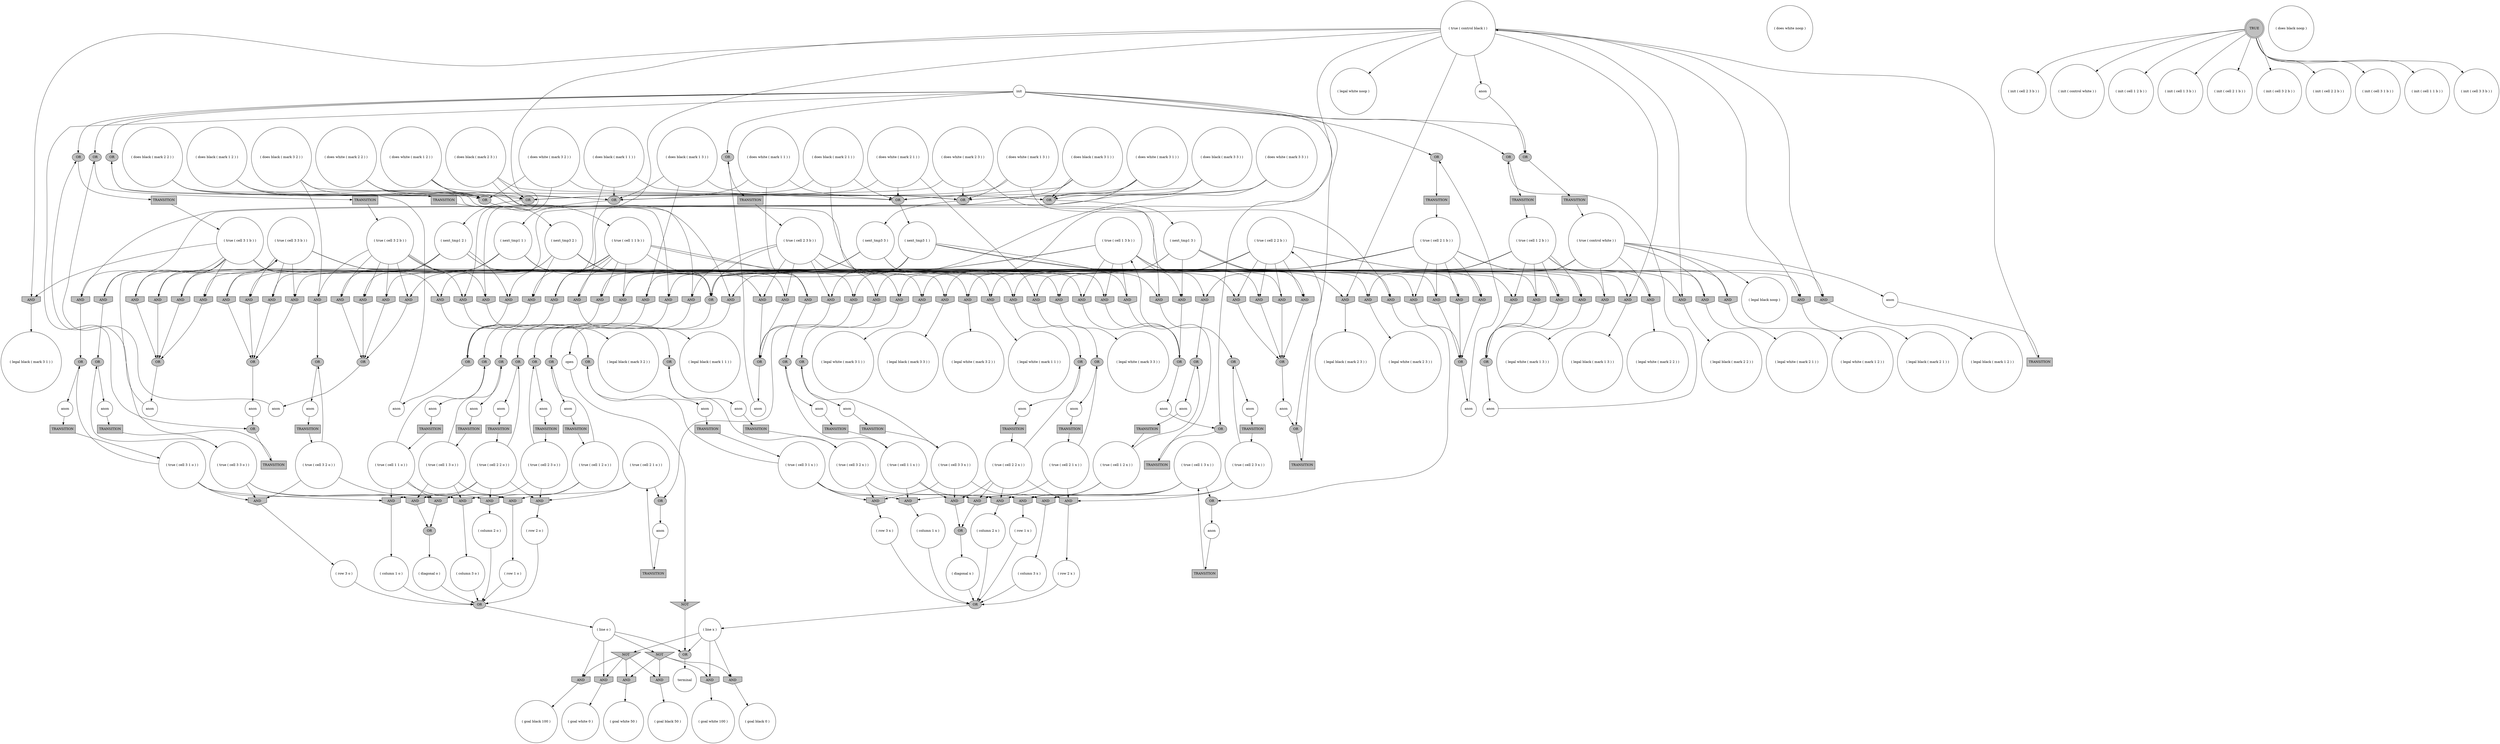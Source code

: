 digraph propNet
{
	"@13e7a3e7"[shape=circle, style= filled, fillcolor=white, label="( true ( cell 2 1 o ) )"]; "@13e7a3e7"->"@7a59abaf"; "@13e7a3e7"->"@3ea64b7d"; "@13e7a3e7"->"@15bea4b1"; 
	"@12b456b6"[shape=circle, style= filled, fillcolor=white, label="( does white noop )"]; 
	"@69c1b9c2"[shape=circle, style= filled, fillcolor=white, label="( line o )"]; "@69c1b9c2"->"@7b54b50"; "@69c1b9c2"->"@6822e6d4"; "@69c1b9c2"->"@1e45288c"; "@69c1b9c2"->"@5438bd97"; 
	"@3d958596"[shape=box, style= filled, fillcolor=grey, label="TRANSITION"]; "@3d958596"->"@2265d8a9"; 
	"@495d7f58"[shape=circle, style= filled, fillcolor=white, label="anon"]; "@495d7f58"->"@370523af"; 
	"@2f952d93"[shape=circle, style= filled, fillcolor=white, label="( column 2 o )"]; "@2f952d93"->"@2a0d3ffa"; 
	"@16f2d2f5"[shape=box, style= filled, fillcolor=grey, label="TRANSITION"]; "@16f2d2f5"->"@3533b616"; 
	"@5b9ced96"[shape=invhouse, style= filled, fillcolor=grey, label="AND"]; "@5b9ced96"->"@2275b2ec"; 
	"@3ea49ca8"[shape=circle, style= filled, fillcolor=white, label="( legal black ( mark 2 3 ) )"]; 
	"@54db52d7"[shape=invhouse, style= filled, fillcolor=grey, label="AND"]; "@54db52d7"->"@21aba202"; 
	"@6b9b4597"[shape=ellipse, style= filled, fillcolor=grey, label="OR"]; "@6b9b4597"->"@1f61f9f7"; 
	"@63a6e3ab"[shape=ellipse, style= filled, fillcolor=grey, label="OR"]; "@63a6e3ab"->"@155b5aed"; 
	"@19255d34"[shape=ellipse, style= filled, fillcolor=grey, label="OR"]; "@19255d34"->"@6a770ba3"; 
	"@35961d85"[shape=circle, style= filled, fillcolor=white, label="( does black ( mark 1 2 ) )"]; "@35961d85"->"@406dbcc9"; "@35961d85"->"@4b7c9298"; "@35961d85"->"@7a4ce0f0"; 
	"@6d72e966"[shape=invhouse, style= filled, fillcolor=grey, label="AND"]; "@6d72e966"->"@59d9d2a3"; 
	"@d72c964"[shape=circle, style= filled, fillcolor=white, label="( legal white ( mark 3 1 ) )"]; 
	"@1ab24eab"[shape=invhouse, style= filled, fillcolor=grey, label="AND"]; "@1ab24eab"->"@2fb0b8d3"; 
	"@46dae0c6"[shape=circle, style= filled, fillcolor=white, label="( diagonal x )"]; "@46dae0c6"->"@11409f14"; 
	"@2f4f4d53"[shape=circle, style= filled, fillcolor=white, label="anon"]; "@2f4f4d53"->"@7a907983"; 
	"@6aa394bf"[shape=box, style= filled, fillcolor=grey, label="TRANSITION"]; "@6aa394bf"->"@28fbaac2"; 
	"@41088715"[shape=circle, style= filled, fillcolor=white, label="( diagonal o )"]; "@41088715"->"@2a0d3ffa"; 
	"@1fd28bcc"[shape=ellipse, style= filled, fillcolor=grey, label="OR"]; "@1fd28bcc"->"@7aa6ed1a"; 
	"@770d5f12"[shape=ellipse, style= filled, fillcolor=grey, label="OR"]; "@770d5f12"->"@3b150607"; 
	"@dc4abe4"[shape=invhouse, style= filled, fillcolor=grey, label="AND"]; "@dc4abe4"->"@4bba92c9"; 
	"@48cfb0ed"[shape=circle, style= filled, fillcolor=white, label="anon"]; "@48cfb0ed"->"@600f8926"; 
	"@3134c917"[shape=circle, style= filled, fillcolor=white, label="( does white ( mark 2 2 ) )"]; "@3134c917"->"@71c23576"; "@3134c917"->"@7a4ce0f0"; "@3134c917"->"@6770c9de"; 
	"@70cb62ef"[shape=circle, style= filled, fillcolor=white, label="( true ( cell 2 1 x ) )"]; "@70cb62ef"->"@dc8103a"; "@70cb62ef"->"@6b3a5153"; "@70cb62ef"->"@6406d689"; 
	"@130d6529"[shape=circle, style= filled, fillcolor=white, label="( does white ( mark 2 3 ) )"]; "@130d6529"->"@71c23576"; "@130d6529"->"@5870a585"; "@130d6529"->"@676706fb"; 
	"@da5c581"[shape=box, style= filled, fillcolor=grey, label="TRANSITION"]; "@da5c581"->"@1487d6da"; 
	"@6033d41b"[shape=circle, style= filled, fillcolor=white, label="( goal black 100 )"]; 
	"@32b9fe93"[shape=invhouse, style= filled, fillcolor=grey, label="AND"]; "@32b9fe93"->"@7a0fe28c"; 
	"@e958cbe"[shape=invhouse, style= filled, fillcolor=grey, label="AND"]; "@e958cbe"->"@41b4d8b"; 
	"@45d78ff9"[shape=invhouse, style= filled, fillcolor=grey, label="AND"]; "@45d78ff9"->"@245d122c"; 
	"@586d2c42"[shape=circle, style= filled, fillcolor=white, label="( legal black noop )"]; 
	"@52aff299"[shape=circle, style= filled, fillcolor=white, label="( does black ( mark 2 3 ) )"]; "@52aff299"->"@71c23576"; "@52aff299"->"@503baf30"; "@52aff299"->"@676706fb"; 
	"@84c0874"[shape=circle, style= filled, fillcolor=white, label="( row 3 x )"]; "@84c0874"->"@11409f14"; 
	"@5506cd3f"[shape=circle, style= filled, fillcolor=white, label="( does black ( mark 1 1 ) )"]; "@5506cd3f"->"@406dbcc9"; "@5506cd3f"->"@1fd28bcc"; "@5506cd3f"->"@45d78ff9"; 
	"@28fbaac2"[shape=circle, style= filled, fillcolor=white, label="( true ( cell 1 2 o ) )"]; "@28fbaac2"->"@24d79e61"; "@28fbaac2"->"@4f384efe"; "@28fbaac2"->"@1ab24eab"; 
	"@7903573a"[shape=box, style= filled, fillcolor=grey, label="TRANSITION"]; "@7903573a"->"@13e7a3e7"; 
	"@50ed52d6"[shape=box, style= filled, fillcolor=grey, label="TRANSITION"]; "@50ed52d6"->"@551e2eee"; 
	"@7a7b9847"[shape=circle, style= filled, fillcolor=white, label="( legal white ( mark 3 2 ) )"]; 
	"@1c8d5ab3"[shape=box, style= filled, fillcolor=grey, label="TRANSITION"]; "@1c8d5ab3"->"@29053633"; 
	"@156a6555"[shape=circle, style= filled, fillcolor=white, label="anon"]; "@156a6555"->"@14f56f87"; 
	"@6e727e30"[shape=invhouse, style= filled, fillcolor=grey, label="AND"]; "@6e727e30"->"@68bf092e"; 
	"@564c4a0b"[shape=invhouse, style= filled, fillcolor=grey, label="AND"]; "@564c4a0b"->"@672988f5"; 
	"@1d6bb9d"[shape=invhouse, style= filled, fillcolor=grey, label="AND"]; "@1d6bb9d"->"@3e137d3e"; 
	"@170d6946"[shape=ellipse, style= filled, fillcolor=grey, label="OR"]; "@170d6946"->"@3eb70adb"; 
	"@3ed6449a"[shape=circle, style= filled, fillcolor=white, label="anon"]; "@3ed6449a"->"@1c8d5ab3"; 
	"@1250f41c"[shape=box, style= filled, fillcolor=grey, label="TRANSITION"]; "@1250f41c"->"@70cb62ef"; 
	"@bf4c1ba"[shape=circle, style= filled, fillcolor=white, label="anon"]; "@bf4c1ba"->"@a8c3917"; 
	"@2ac73889"[shape=invhouse, style= filled, fillcolor=grey, label="AND"]; "@2ac73889"->"@17bb322a"; 
	"@96eff3f"[shape=invhouse, style= filled, fillcolor=grey, label="AND"]; "@96eff3f"->"@6b3a5153"; 
	"@11f945ab"[shape=circle, style= filled, fillcolor=white, label="( true ( control black ) )"]; "@11f945ab"->"@336187c0"; "@11f945ab"->"@3647ab25"; "@11f945ab"->"@2a740827"; "@11f945ab"->"@40f25661"; "@11f945ab"->"@203ecb56"; "@11f945ab"->"@5b9ced96"; "@11f945ab"->"@56b15f3d"; "@11f945ab"->"@77ce2642"; "@11f945ab"->"@4bb3ae0e"; "@11f945ab"->"@156a6555"; "@11f945ab"->"@5a7d9d62"; 
	"@2a740827"[shape=circle, style= filled, fillcolor=white, label="( legal white noop )"]; 
	"@22ceee9d"[shape=invhouse, style= filled, fillcolor=grey, label="AND"]; "@22ceee9d"->"@3e137d3e"; 
	"@11409f14"[shape=ellipse, style= filled, fillcolor=grey, label="OR"]; "@11409f14"->"@3a9470b"; 
	"@1487d6da"[shape=circle, style= filled, fillcolor=white, label="( true ( cell 1 3 o ) )"]; "@1487d6da"->"@1ab24eab"; "@1487d6da"->"@273f52d5"; "@1487d6da"->"@460df740"; "@1487d6da"->"@5e07efc9"; 
	"@4b549509"[shape=circle, style= filled, fillcolor=white, label="( legal white ( mark 1 1 ) )"]; 
	"@1bbad3e4"[shape=invhouse, style= filled, fillcolor=grey, label="AND"]; "@1bbad3e4"->"@68e35fec"; 
	"@4b36a554"[shape=invhouse, style= filled, fillcolor=grey, label="AND"]; "@4b36a554"->"@573c7019"; 
	"@cb204d4"[shape=ellipse, style= filled, fillcolor=grey, label="OR"]; "@cb204d4"->"@f7322c9"; 
	"@a15ec7"[shape=invhouse, style= filled, fillcolor=grey, label="AND"]; "@a15ec7"->"@15bea4b1"; 
	"@4ae09888"[shape=box, style= filled, fillcolor=grey, label="TRANSITION"]; "@4ae09888"->"@282904c"; 
	"@6b3a5153"[shape=ellipse, style= filled, fillcolor=grey, label="OR"]; "@6b3a5153"->"@493f54d3"; 
	"@3eb70adb"[shape=circle, style= filled, fillcolor=white, label="anon"]; "@3eb70adb"->"@2f94b96b"; 
	"@44c42aab"[shape=circle, style= filled, fillcolor=white, label="( does black ( mark 2 2 ) )"]; "@44c42aab"->"@71c23576"; "@44c42aab"->"@751a5a3d"; "@44c42aab"->"@7a4ce0f0"; 
	"@73a4f9cb"[shape=invhouse, style= filled, fillcolor=grey, label="AND"]; "@73a4f9cb"->"@41b4d8b"; 
	"@7f6e971e"[shape=circle, style= filled, fillcolor=white, label="anon"]; "@7f6e971e"->"@41e77a95"; 
	"@245d122c"[shape=ellipse, style= filled, fillcolor=grey, label="OR"]; "@245d122c"->"@3463e911"; 
	"@5caae0d9"[shape=ellipse, style= filled, fillcolor=grey, label="OR"]; "@5caae0d9"->"@7bf8b893"; 
	"@47c4fdb0"[shape=circle, style= filled, fillcolor=white, label="anon"]; "@47c4fdb0"->"@cb204d4"; 
	"@762a845e"[shape=invhouse, style= filled, fillcolor=grey, label="AND"]; "@762a845e"->"@34cffb93"; 
	"@571d716b"[shape=invhouse, style= filled, fillcolor=grey, label="AND"]; "@571d716b"->"@63a6e3ab"; 
	"@75ea7393"[shape=box, style= filled, fillcolor=grey, label="TRANSITION"]; "@75ea7393"->"@ddbbcd9"; 
	"@be2ec7"[shape=invhouse, style= filled, fillcolor=grey, label="AND"]; "@be2ec7"->"@27d30531"; 
	"@5bb4b5ce"[shape=circle, style= filled, fillcolor=white, label="( does black ( mark 3 3 ) )"]; "@5bb4b5ce"->"@3cd7e5d7"; "@5bb4b5ce"->"@676706fb"; "@5bb4b5ce"->"@770d5f12"; 
	"@1dc447bf"[shape=ellipse, style= filled, fillcolor=grey, label="OR"]; "@1dc447bf"->"@3ed6449a"; 
	"@3513256f"[shape=circle, style= filled, fillcolor=white, label="anon"]; "@3513256f"->"@7bac6e7b"; 
	"@2cf96e84"[shape=circle, style= filled, fillcolor=white, label="( legal white ( mark 3 3 ) )"]; 
	"@54487837"[shape=circle, style= filled, fillcolor=white, label="( does black ( mark 1 3 ) )"]; "@54487837"->"@406dbcc9"; "@54487837"->"@6742a788"; "@54487837"->"@676706fb"; 
	"@58b7a4c8"[shape=circle, style= filled, fillcolor=white, label="( next_tmp3 3 )"]; "@58b7a4c8"->"@22ceee9d"; "@58b7a4c8"->"@58705288"; "@58b7a4c8"->"@67de52c4"; "@58b7a4c8"->"@7d50e01b"; "@58b7a4c8"->"@2ac73889"; "@58b7a4c8"->"@42e77c09"; 
	"@20e03461"[shape=ellipse, style= filled, fillcolor=grey, label="OR"]; "@20e03461"->"@76757096"; 
	"@7a0fe28c"[shape=circle, style= filled, fillcolor=white, label="( column 3 x )"]; "@7a0fe28c"->"@11409f14"; 
	"@61b8413c"[shape=circle, style= filled, fillcolor=white, label="anon"]; "@61b8413c"->"@5caae0d9"; 
	"@5d3551b3"[shape=circle, style= filled, fillcolor=white, label="( true ( cell 1 3 b ) )"]; "@5d3551b3"->"@77cf407f"; "@5d3551b3"->"@625284e0"; "@5d3551b3"->"@40f25661"; "@5d3551b3"->"@27ef6a3b"; "@5d3551b3"->"@6742a788"; "@5d3551b3"->"@e958cbe"; "@5d3551b3"->"@54db52d7"; "@5d3551b3"->"@17044c09"; "@5d3551b3"->"@73a4f9cb"; 
	"@5323c1a5"[shape=invhouse, style= filled, fillcolor=grey, label="AND"]; "@5323c1a5"->"@59d9d2a3"; 
	"@524374c5"[shape=invhouse, style= filled, fillcolor=grey, label="AND"]; "@524374c5"->"@34cffb93"; 
	"@174a13c2"[shape=invhouse, style= filled, fillcolor=grey, label="AND"]; "@174a13c2"->"@19255d34"; 
	"@7109c780"[shape=box, style= filled, fillcolor=grey, label="TRANSITION"]; "@7109c780"->"@26590105"; 
	"@2f8f7905"[shape=invtriangle, style= filled, fillcolor=grey, label="NOT"]; "@2f8f7905"->"@1e45288c"; 
	"@1336e1bd"[shape=box, style= filled, fillcolor=grey, label="TRANSITION"]; "@1336e1bd"->"@7b5531ba"; 
	"@177923f5"[shape=invhouse, style= filled, fillcolor=grey, label="AND"]; "@177923f5"->"@600cef8d"; 
	"@2a3072bd"[shape=ellipse, style= filled, fillcolor=grey, label="OR"]; "@2a3072bd"->"@4af92336"; 
	"@6406d689"[shape=invhouse, style= filled, fillcolor=grey, label="AND"]; "@6406d689"->"@7acfcb37"; 
	"@40f25661"[shape=invhouse, style= filled, fillcolor=grey, label="AND"]; "@40f25661"->"@59e62e86"; 
	"@1f61f9f7"[shape=circle, style= filled, fillcolor=white, label="anon"]; "@1f61f9f7"->"@50ed52d6"; 
	"@9c5a952"[shape=circle, style= filled, fillcolor=white, label="( column 1 x )"]; "@9c5a952"->"@11409f14"; 
	"@2275b2ec"[shape=circle, style= filled, fillcolor=white, label="( legal black ( mark 2 2 ) )"]; 
	"@f183d81"[shape=box, style= filled, fillcolor=grey, label="TRANSITION"]; "@f183d81"->"@1fd81905"; 
	"@157b07e1"[shape=invhouse, style= filled, fillcolor=grey, label="AND"]; "@157b07e1"->"@6fd068c5"; 
	"@f1f0382"[shape=invhouse, style= filled, fillcolor=grey, label="AND"]; "@f1f0382"->"@63cff6e4"; 
	"@435d0fc2"[shape=circle, style= filled, fillcolor=white, label="( legal black ( mark 3 1 ) )"]; 
	"@589d0a3d"[shape=circle, style= filled, fillcolor=white, label="( init ( cell 2 3 b ) )"]; 
	"@336187c0"[shape=invhouse, style= filled, fillcolor=grey, label="AND"]; "@336187c0"->"@5bea96cf"; 
	"@6d5399f2"[shape=invhouse, style= filled, fillcolor=grey, label="AND"]; "@6d5399f2"->"@cb6c85c"; 
	"@3a9470b"[shape=circle, style= filled, fillcolor=white, label="( line x )"]; "@3a9470b"->"@4b36a554"; "@3a9470b"->"@ce269f4"; "@3a9470b"->"@1e45288c"; "@3a9470b"->"@4091a57b"; 
	"@406dbcc9"[shape=ellipse, style= filled, fillcolor=grey, label="OR"]; "@406dbcc9"->"@318fab67"; 
	"@74fcca56"[shape=circle, style= filled, fillcolor=white, label="anon"]; "@74fcca56"->"@7903573a"; 
	"@370523af"[shape=ellipse, style= filled, fillcolor=grey, label="OR"]; "@370523af"->"@24ad4415"; 
	"@31d02b7b"[shape=circle, style= filled, fillcolor=white, label="( true ( cell 3 1 o ) )"]; "@31d02b7b"->"@7a59abaf"; "@31d02b7b"->"@157b07e1"; "@31d02b7b"->"@63cff6e4"; "@31d02b7b"->"@5e07efc9"; 
	"@3ea5460e"[shape=ellipse, style= filled, fillcolor=grey, label="OR"]; "@3ea5460e"->"@46dae0c6"; 
	"@6770c9de"[shape=invhouse, style= filled, fillcolor=grey, label="AND"]; "@6770c9de"->"@2a3072bd"; 
	"@35124bbc"[shape=box, style= filled, fillcolor=grey, label="TRANSITION"]; "@35124bbc"->"@1b9cfcba"; 
	"@2b0c65a2"[shape=invhouse, style= filled, fillcolor=grey, label="AND"]; "@2b0c65a2"->"@170d6946"; 
	"@625284e0"[shape=ellipse, style= filled, fillcolor=grey, label="OR"]; "@625284e0"->"@323fc107"; 
	"@71c23576"[shape=ellipse, style= filled, fillcolor=grey, label="OR"]; "@71c23576"->"@5aab3b7a"; 
	"@24d79e61"[shape=invhouse, style= filled, fillcolor=grey, label="AND"]; "@24d79e61"->"@2f952d93"; 
	"@24ad4415"[shape=box, style= filled, fillcolor=grey, label="TRANSITION"]; "@24ad4415"->"@5d3551b3"; 
	"@7a4ce0f0"[shape=ellipse, style= filled, fillcolor=grey, label="OR"]; "@7a4ce0f0"->"@40dd1df2"; 
	"@686346de"[shape=circle, style= filled, fillcolor=white, label="( row 1 x )"]; "@686346de"->"@11409f14"; 
	"@4560ada5"[shape=circle, style= filled, fillcolor=white, label="( does white ( mark 3 3 ) )"]; "@4560ada5"->"@174a13c2"; "@4560ada5"->"@676706fb"; "@4560ada5"->"@770d5f12"; 
	"@477f45b8"[shape=invhouse, style= filled, fillcolor=grey, label="AND"]; "@477f45b8"->"@17bb322a"; 
	"@3d708db7"[shape=box, style= filled, fillcolor=grey, label="TRANSITION"]; "@3d708db7"->"@1ba9b033"; 
	"@17e26d2a"[shape=circle, style= filled, fillcolor=white, label="( init ( control white ) )"]; 
	"@62c1ae4"[shape=ellipse, style= filled, fillcolor=grey, label="OR"]; "@62c1ae4"->"@33519a14"; 
	"@1e45288c"[shape=ellipse, style= filled, fillcolor=grey, label="OR"]; "@1e45288c"->"@4ad63d10"; 
	"@2f8bbb41"[shape=circle, style= filled, fillcolor=white, label="( goal white 0 )"]; 
	"@6742a788"[shape=invhouse, style= filled, fillcolor=grey, label="AND"]; "@6742a788"->"@273f52d5"; 
	"@2265d8a9"[shape=circle, style= filled, fillcolor=white, label="( true ( cell 3 2 x ) )"]; "@2265d8a9"->"@f143842"; "@2265d8a9"->"@be2ec7"; "@2265d8a9"->"@63a6e3ab"; 
	"@6192955e"[shape=invhouse, style= filled, fillcolor=grey, label="AND"]; "@6192955e"->"@68bf092e"; 
	"@282904c"[shape=circle, style= filled, fillcolor=white, label="( true ( cell 1 3 x ) )"]; "@282904c"->"@21aba202"; "@282904c"->"@32b9fe93"; "@282904c"->"@6a66674a"; "@282904c"->"@1b36e2e8"; 
	"@1cefb83d"[shape=circle, style= filled, fillcolor=white, label="( true ( cell 2 3 b ) )"]; "@1cefb83d"->"@625284e0"; "@1cefb83d"->"@3647ab25"; "@1cefb83d"->"@762a845e"; "@1cefb83d"->"@a467b12"; "@1cefb83d"->"@5870a585"; "@1cefb83d"->"@1effef49"; "@1cefb83d"->"@524374c5"; "@1cefb83d"->"@2e08cbfe"; "@1cefb83d"->"@503baf30"; 
	"@4ac2b211"[shape=circle, style= filled, fillcolor=white, label="( legal white ( mark 1 2 ) )"]; 
	"@513813e1"[shape=invhouse, style= filled, fillcolor=grey, label="AND"]; "@513813e1"->"@4bba92c9"; 
	"@1fd81905"[shape=circle, style= filled, fillcolor=white, label="( true ( cell 2 1 b ) )"]; "@1fd81905"->"@46bc325c"; "@1fd81905"->"@96eff3f"; "@1fd81905"->"@625284e0"; "@1fd81905"->"@a15ec7"; "@1fd81905"->"@301a290c"; "@1fd81905"->"@477f45b8"; "@1fd81905"->"@5778aac3"; "@1fd81905"->"@56b15f3d"; "@1fd81905"->"@2ac73889"; 
	"@46bc325c"[shape=invhouse, style= filled, fillcolor=grey, label="AND"]; "@46bc325c"->"@2bd578b1"; 
	"@3a8f149"[shape=invhouse, style= filled, fillcolor=grey, label="AND"]; "@3a8f149"->"@4ac2b211"; 
	"@27d30531"[shape=circle, style= filled, fillcolor=white, label="( column 2 x )"]; "@27d30531"->"@11409f14"; 
	"@c7f4e9c"[shape=circle, style= filled, fillcolor=white, label="anon"]; "@c7f4e9c"->"@4ae09888"; 
	"@76757096"[shape=circle, style= filled, fillcolor=white, label="anon"]; "@76757096"->"@16f2d2f5"; 
	"@7b54b50"[shape=invtriangle, style= filled, fillcolor=grey, label="NOT"]; "@7b54b50"->"@6d5399f2"; "@7b54b50"->"@4b36a554"; "@7b54b50"->"@ce269f4"; "@7b54b50"->"@564c4a0b"; 
	"@318fab67"[shape=circle, style= filled, fillcolor=white, label="( next_tmp1 1 )"]; "@318fab67"->"@15593e39"; "@318fab67"->"@79eb6408"; "@318fab67"->"@762a845e"; "@318fab67"->"@301a290c"; "@318fab67"->"@6192955e"; "@318fab67"->"@2b0c65a2"; 
	"@cb6c85c"[shape=circle, style= filled, fillcolor=white, label="( goal white 50 )"]; 
	"@42e77c09"[shape=invhouse, style= filled, fillcolor=grey, label="AND"]; "@42e77c09"->"@4bba92c9"; 
	"@7b5531ba"[shape=circle, style= filled, fillcolor=white, label="( true ( cell 3 3 x ) )"]; "@7b5531ba"->"@19255d34"; "@7b5531ba"->"@f143842"; "@7b5531ba"->"@3489621"; "@7b5531ba"->"@32b9fe93"; 
	"@6822e6d4"[shape=invhouse, style= filled, fillcolor=grey, label="AND"]; "@6822e6d4"->"@2f8bbb41"; 
	"@58705288"[shape=invhouse, style= filled, fillcolor=grey, label="AND"]; "@58705288"->"@68bf092e"; 
	"@2ad64629"[shape=invhouse, style= filled, fillcolor=grey, label="AND"]; "@2ad64629"->"@3e137d3e"; 
	"@2f94b96b"[shape=ellipse, style= filled, fillcolor=grey, label="OR"]; "@2f94b96b"->"@13c2c066"; 
	"@2cc83cc"[shape=circle, style= filled, fillcolor=white, label="( legal black ( mark 2 1 ) )"]; 
	"@3cd7e5d7"[shape=invhouse, style= filled, fillcolor=grey, label="AND"]; "@3cd7e5d7"->"@20e03461"; 
	"@24b8f7b8"[shape=circle, style= filled, fillcolor=white, label="( init ( cell 1 2 b ) )"]; 
	"@4b854485"[shape=circle, style= filled, fillcolor=white, label="( init ( cell 1 3 b ) )"]; 
	"@ddbbcd9"[shape=circle, style= filled, fillcolor=white, label="( true ( cell 3 3 b ) )"]; "@ddbbcd9"->"@3cd7e5d7"; "@ddbbcd9"->"@625284e0"; "@ddbbcd9"->"@40f24551"; "@ddbbcd9"->"@79eb6408"; "@ddbbcd9"->"@3f57c6e2"; "@ddbbcd9"->"@174a13c2"; "@ddbbcd9"->"@37d28e9e"; "@ddbbcd9"->"@177923f5"; "@ddbbcd9"->"@5a7d9d62"; 
	"@39c3dac4"[shape=circle, style= filled, fillcolor=white, label="( true ( cell 1 2 b ) )"]; "@39c3dac4"->"@3a8f149"; "@39c3dac4"->"@625284e0"; "@39c3dac4"->"@4b7c9298"; "@39c3dac4"->"@6d72e966"; "@39c3dac4"->"@5323c1a5"; "@39c3dac4"->"@7d50e01b"; "@39c3dac4"->"@77ce2642"; "@39c3dac4"->"@1bbad3e4"; "@39c3dac4"->"@2f061439"; 
	"@503baf30"[shape=invhouse, style= filled, fillcolor=grey, label="AND"]; "@503baf30"->"@7a58cd5"; 
	"@17044c09"[shape=invhouse, style= filled, fillcolor=grey, label="AND"]; "@17044c09"->"@6bfce019"; 
	"@15bea4b1"[shape=ellipse, style= filled, fillcolor=grey, label="OR"]; "@15bea4b1"->"@74fcca56"; 
	"@68e35fec"[shape=ellipse, style= filled, fillcolor=grey, label="OR"]; "@68e35fec"->"@6e8461f9"; 
	"@3b150607"[shape=circle, style= filled, fillcolor=white, label="( next_tmp1 3 )"]; "@3b150607"->"@77cf407f"; "@3b150607"->"@57fe78cd"; "@3b150607"->"@a467b12"; "@3b150607"->"@33144cb1"; "@3b150607"->"@5778aac3"; "@3b150607"->"@2f061439"; 
	"@7a907983"[shape=ellipse, style= filled, fillcolor=grey, label="OR"]; "@7a907983"->"@75ea7393"; 
	"@381b270f"[shape=circle, style= filled, fillcolor=white, label="anon"]; "@381b270f"->"@43c2c676"; 
	"@6fd068c5"[shape=circle, style= filled, fillcolor=white, label="( row 3 o )"]; "@6fd068c5"->"@2a0d3ffa"; 
	"@27c48ed2"[shape=circle, style= filled, fillcolor=white, label="( true ( cell 1 1 b ) )"]; "@27c48ed2"->"@dc4abe4"; "@27c48ed2"->"@336187c0"; "@27c48ed2"->"@625284e0"; "@27c48ed2"->"@33144cb1"; "@27c48ed2"->"@68d74d9f"; "@27c48ed2"->"@513813e1"; "@27c48ed2"->"@23b95a37"; "@27c48ed2"->"@45d78ff9"; "@27c48ed2"->"@42e77c09"; 
	"@ce269f4"[shape=invhouse, style= filled, fillcolor=grey, label="AND"]; "@ce269f4"->"@dcf301a"; 
	"@301a290c"[shape=invhouse, style= filled, fillcolor=grey, label="AND"]; "@301a290c"->"@17bb322a"; 
	"@d68987f"[shape=circle, style= filled, fillcolor=white, label="( init ( cell 2 1 b ) )"]; 
	"@3d217e38"[shape=circle, style= filled, fillcolor=white, label="( does white ( mark 3 2 ) )"]; "@3d217e38"->"@571d716b"; "@3d217e38"->"@7a4ce0f0"; "@3d217e38"->"@770d5f12"; 
	"@67de52c4"[shape=invhouse, style= filled, fillcolor=grey, label="AND"]; "@67de52c4"->"@170d6946"; 
	"@32ae8bb5"[shape=circle, style= filled, fillcolor=white, label="( row 2 o )"]; "@32ae8bb5"->"@2a0d3ffa"; 
	"@5a7d9d62"[shape=invhouse, style= filled, fillcolor=grey, label="AND"]; "@5a7d9d62"->"@4111e688"; 
	"@14585378"[shape=circle, style= filled, fillcolor=white, label="anon"]; "@14585378"->"@598796"; 
	"@57d144f1"[shape=circle, style= filled, fillcolor=white, label="( init ( cell 3 2 b ) )"]; 
	"@6c1d1d3f"[shape=circle, style= filled, fillcolor=white, label="( does white ( mark 1 1 ) )"]; "@6c1d1d3f"->"@406dbcc9"; "@6c1d1d3f"->"@68d74d9f"; "@6c1d1d3f"->"@1fd28bcc"; 
	"@5bea96cf"[shape=circle, style= filled, fillcolor=white, label="( legal black ( mark 1 1 ) )"]; 
	"@573c7019"[shape=circle, style= filled, fillcolor=white, label="( goal black 0 )"]; 
	"@3533b616"[shape=circle, style= filled, fillcolor=white, label="( true ( cell 3 3 o ) )"]; "@3533b616"->"@20e03461"; "@3533b616"->"@157b07e1"; "@3533b616"->"@460df740"; "@3533b616"->"@565ae1f5"; 
	"@1b9cfcba"[shape=circle, style= filled, fillcolor=white, label="( true ( cell 2 2 x ) )"]; "@1b9cfcba"->"@be2ec7"; "@1b9cfcba"->"@3489621"; "@1b9cfcba"->"@6a66674a"; "@1b9cfcba"->"@2a3072bd"; "@1b9cfcba"->"@6406d689"; 
	"@3a65a542"[shape=circle, style= filled, fillcolor=white, label="( true ( cell 2 3 o ) )"]; "@3a65a542"->"@7a58cd5"; "@3a65a542"->"@3ea64b7d"; "@3a65a542"->"@460df740"; 
	"@751a5a3d"[shape=invhouse, style= filled, fillcolor=grey, label="AND"]; "@751a5a3d"->"@62c1ae4"; 
	"@600f8926"[shape=box, style= filled, fillcolor=grey, label="TRANSITION"]; "@600f8926"->"@31d02b7b"; 
	"@565e1374"[shape=circle, style= filled, fillcolor=white, label="( column 1 o )"]; "@565e1374"->"@2a0d3ffa"; 
	"@678d0ca7"[shape=circle, style= filled, fillcolor=white, label="( true ( cell 2 2 b ) )"]; "@678d0ca7"->"@625284e0"; "@678d0ca7"->"@633efe7c"; "@678d0ca7"->"@17f30041"; "@678d0ca7"->"@57fe78cd"; "@678d0ca7"->"@751a5a3d"; "@678d0ca7"->"@5b9ced96"; "@678d0ca7"->"@67de52c4"; "@678d0ca7"->"@6770c9de"; "@678d0ca7"->"@2b0c65a2"; 
	"@5c92a7b8"[shape=circle, style= filled, fillcolor=white, label="( init ( cell 2 2 b ) )"]; 
	"@63cff6e4"[shape=ellipse, style= filled, fillcolor=grey, label="OR"]; "@63cff6e4"->"@48cfb0ed"; 
	"@1dda3ef6"[shape=circle, style= filled, fillcolor=white, label="( does white ( mark 2 1 ) )"]; "@1dda3ef6"->"@96eff3f"; "@1dda3ef6"->"@71c23576"; "@1dda3ef6"->"@1fd28bcc"; 
	"@6a66674a"[shape=invhouse, style= filled, fillcolor=grey, label="AND"]; "@6a66674a"->"@3ea5460e"; 
	"@25a96684"[shape=box, style= filled, fillcolor=grey, label="TRANSITION"]; "@25a96684"->"@11416ae1"; 
	"@3e137d3e"[shape=ellipse, style= filled, fillcolor=grey, label="OR"]; "@3e137d3e"->"@61b8413c"; 
	"@40dd1df2"[shape=circle, style= filled, fillcolor=white, label="( next_tmp3 2 )"]; "@40dd1df2"->"@6e727e30"; "@40dd1df2"->"@27ef6a3b"; "@40dd1df2"->"@3f57c6e2"; "@40dd1df2"->"@524374c5"; "@40dd1df2"->"@477f45b8"; "@40dd1df2"->"@513813e1"; 
	"@1a4ff37c"[shape=circle, style= filled, fillcolor=white, label="( does white ( mark 3 1 ) )"]; "@1a4ff37c"->"@10af6b68"; "@1a4ff37c"->"@1fd28bcc"; "@1a4ff37c"->"@770d5f12"; 
	"@57fe78cd"[shape=invhouse, style= filled, fillcolor=grey, label="AND"]; "@57fe78cd"->"@170d6946"; 
	"@14c4cdf0"[shape=circle, style= filled, fillcolor=white, label="( init ( cell 3 1 b ) )"]; 
	"@29053633"[shape=circle, style= filled, fillcolor=white, label="( true ( cell 1 1 x ) )"]; "@29053633"->"@dc8103a"; "@29053633"->"@3489621"; "@29053633"->"@1dc447bf"; "@29053633"->"@1b36e2e8"; 
	"@323fc107"[shape=circle, style= filled, fillcolor=white, label="open"]; "@323fc107"->"@2f8f7905"; 
	"@a200b1b"[shape=circle, style= filled, fillcolor=white, label="( true ( cell 3 2 b ) )"]; "@a200b1b"->"@15593e39"; "@a200b1b"->"@625284e0"; "@a200b1b"->"@22ceee9d"; "@a200b1b"->"@571d716b"; "@a200b1b"->"@1d6bb9d"; "@a200b1b"->"@4bb3ae0e"; "@a200b1b"->"@2a82a37f"; "@a200b1b"->"@4e08a7a6"; "@a200b1b"->"@2ad64629"; 
	"@5640ed7f"[shape=doublecircle, style= filled, fillcolor=grey, label="TRUE"]; "@5640ed7f"->"@589d0a3d"; "@5640ed7f"->"@24b8f7b8"; "@5640ed7f"->"@57d144f1"; "@5640ed7f"->"@4b854485"; "@5640ed7f"->"@6d5e22cc"; "@5640ed7f"->"@14c4cdf0"; "@5640ed7f"->"@d68987f"; "@5640ed7f"->"@17e26d2a"; "@5640ed7f"->"@24bcfd44"; "@5640ed7f"->"@5c92a7b8"; 
	"@2f061439"[shape=invhouse, style= filled, fillcolor=grey, label="AND"]; "@2f061439"->"@59d9d2a3"; 
	"@28943c8"[shape=ellipse, style= filled, fillcolor=grey, label="OR"]; "@28943c8"->"@423e9f5"; 
	"@633efe7c"[shape=invhouse, style= filled, fillcolor=grey, label="AND"]; "@633efe7c"->"@3597b617"; 
	"@78d69795"[shape=box, style= filled, fillcolor=grey, label="TRANSITION"]; "@78d69795"->"@1cefb83d"; 
	"@33519a14"[shape=circle, style= filled, fillcolor=white, label="anon"]; "@33519a14"->"@5d8c226f"; 
	"@68d74d9f"[shape=invhouse, style= filled, fillcolor=grey, label="AND"]; "@68d74d9f"->"@1dc447bf"; 
	"@50ccb585"[shape=circle, style= filled, fillcolor=white, label="( does black ( mark 3 2 ) )"]; "@50ccb585"->"@7a4ce0f0"; "@50ccb585"->"@2a82a37f"; "@50ccb585"->"@770d5f12"; 
	"@7d50e01b"[shape=invhouse, style= filled, fillcolor=grey, label="AND"]; "@7d50e01b"->"@59d9d2a3"; 
	"@319a30d1"[shape=box, style= filled, fillcolor=grey, label="TRANSITION"]; "@319a30d1"->"@5a2a35ef"; 
	"@798254ce"[shape=circle, style= filled, fillcolor=white, label="( true ( control white ) )"]; "@798254ce"->"@46bc325c"; "@798254ce"->"@3a8f149"; "@798254ce"->"@633efe7c"; "@798254ce"->"@3b33fe41"; "@798254ce"->"@40f24551"; "@798254ce"->"@1effef49"; "@798254ce"->"@30f4254c"; "@798254ce"->"@17044c09"; "@798254ce"->"@23b95a37"; "@798254ce"->"@4e08a7a6"; "@798254ce"->"@586d2c42"; 
	"@37d28e9e"[shape=invhouse, style= filled, fillcolor=grey, label="AND"]; "@37d28e9e"->"@600cef8d"; 
	"@460df740"[shape=invhouse, style= filled, fillcolor=grey, label="AND"]; "@460df740"->"@ed92357"; 
	"@59f492a7"[shape=invhouse, style= filled, fillcolor=grey, label="AND"]; "@59f492a7"->"@68bf092e"; 
	"@a467b12"[shape=invhouse, style= filled, fillcolor=grey, label="AND"]; "@a467b12"->"@34cffb93"; 
	"@f648230"[shape=box, style= filled, fillcolor=grey, label="TRANSITION"]; "@f648230"->"@11f945ab"; 
	"@f143842"[shape=invhouse, style= filled, fillcolor=grey, label="AND"]; "@f143842"->"@84c0874"; 
	"@26590105"[shape=circle, style= filled, fillcolor=white, label="( true ( cell 3 1 b ) )"]; "@26590105"->"@625284e0"; "@26590105"->"@3b33fe41"; "@26590105"->"@6e727e30"; "@26590105"->"@59f492a7"; "@26590105"->"@10af6b68"; "@26590105"->"@203ecb56"; "@26590105"->"@58705288"; "@26590105"->"@6192955e"; "@26590105"->"@f1f0382"; 
	"@34cffb93"[shape=ellipse, style= filled, fillcolor=grey, label="OR"]; "@34cffb93"->"@bf4c1ba"; 
	"@6af3dfac"[shape=circle, style= filled, fillcolor=white, label="anon"]; "@6af3dfac"->"@3d708db7"; 
	"@59e62e86"[shape=circle, style= filled, fillcolor=white, label="( legal black ( mark 1 3 ) )"]; 
	"@15593e39"[shape=invhouse, style= filled, fillcolor=grey, label="AND"]; "@15593e39"->"@3e137d3e"; 
	"@3647ab25"[shape=invhouse, style= filled, fillcolor=grey, label="AND"]; "@3647ab25"->"@3ea49ca8"; 
	"@2fb0b8d3"[shape=circle, style= filled, fillcolor=white, label="( row 1 o )"]; "@2fb0b8d3"->"@2a0d3ffa"; 
	"@2bd578b1"[shape=circle, style= filled, fillcolor=white, label="( legal white ( mark 2 1 ) )"]; 
	"@75cdbcaa"[shape=circle, style= filled, fillcolor=white, label="anon"]; "@75cdbcaa"->"@28943c8"; 
	"@203ecb56"[shape=invhouse, style= filled, fillcolor=grey, label="AND"]; "@203ecb56"->"@435d0fc2"; 
	"@3489621"[shape=invhouse, style= filled, fillcolor=grey, label="AND"]; "@3489621"->"@3ea5460e"; 
	"@7bf8b893"[shape=box, style= filled, fillcolor=grey, label="TRANSITION"]; "@7bf8b893"->"@a200b1b"; 
	"@7a58cd5"[shape=ellipse, style= filled, fillcolor=grey, label="OR"]; "@7a58cd5"->"@381b270f"; 
	"@3463e911"[shape=circle, style= filled, fillcolor=white, label="anon"]; "@3463e911"->"@25a96684"; 
	"@3b33fe41"[shape=invhouse, style= filled, fillcolor=grey, label="AND"]; "@3b33fe41"->"@d72c964"; 
	"@14f56f87"[shape=ellipse, style= filled, fillcolor=grey, label="OR"]; "@14f56f87"->"@190ab090"; 
	"@41e77a95"[shape=box, style= filled, fillcolor=grey, label="TRANSITION"]; "@41e77a95"->"@1c1eeda8"; 
	"@4bba92c9"[shape=ellipse, style= filled, fillcolor=grey, label="OR"]; "@4bba92c9"->"@47c4fdb0"; 
	"@59d9d2a3"[shape=ellipse, style= filled, fillcolor=grey, label="OR"]; "@59d9d2a3"->"@75cdbcaa"; 
	"@6e8461f9"[shape=circle, style= filled, fillcolor=white, label="anon"]; "@6e8461f9"->"@319a30d1"; 
	"@3597b617"[shape=circle, style= filled, fillcolor=white, label="( legal white ( mark 2 2 ) )"]; 
	"@600cef8d"[shape=ellipse, style= filled, fillcolor=grey, label="OR"]; "@600cef8d"->"@2f4f4d53"; 
	"@1993c011"[shape=circle, style= filled, fillcolor=white, label="( does black noop )"]; 
	"@388be10d"[shape=ellipse, style= filled, fillcolor=grey, label="OR"]; "@388be10d"->"@6af3dfac"; 
	"@56b15f3d"[shape=invhouse, style= filled, fillcolor=grey, label="AND"]; "@56b15f3d"->"@2cc83cc"; 
	"@77ce2642"[shape=invhouse, style= filled, fillcolor=grey, label="AND"]; "@77ce2642"->"@7ad97340"; 
	"@ed92357"[shape=circle, style= filled, fillcolor=white, label="( column 3 o )"]; "@ed92357"->"@2a0d3ffa"; 
	"@23b95a37"[shape=invhouse, style= filled, fillcolor=grey, label="AND"]; "@23b95a37"->"@4b549509"; 
	"@41b4d8b"[shape=ellipse, style= filled, fillcolor=grey, label="OR"]; "@41b4d8b"->"@495d7f58"; 
	"@17bb322a"[shape=ellipse, style= filled, fillcolor=grey, label="OR"]; "@17bb322a"->"@14585378"; 
	"@68bf092e"[shape=ellipse, style= filled, fillcolor=grey, label="OR"]; "@68bf092e"->"@3513256f"; 
	"@6d5e22cc"[shape=circle, style= filled, fillcolor=white, label="( init ( cell 1 1 b ) )"]; 
	"@4111e688"[shape=circle, style= filled, fillcolor=white, label="( legal black ( mark 3 3 ) )"]; 
	"@7ad97340"[shape=circle, style= filled, fillcolor=white, label="( legal black ( mark 1 2 ) )"]; 
	"@1ba9b033"[shape=circle, style= filled, fillcolor=white, label="( true ( cell 2 3 x ) )"]; "@1ba9b033"->"@388be10d"; "@1ba9b033"->"@32b9fe93"; "@1ba9b033"->"@6406d689"; 
	"@190ab090"[shape=box, style= filled, fillcolor=grey, label="TRANSITION"]; "@190ab090"->"@798254ce"; 
	"@a8c3917"[shape=ellipse, style= filled, fillcolor=grey, label="OR"]; "@a8c3917"->"@78d69795"; 
	"@676706fb"[shape=ellipse, style= filled, fillcolor=grey, label="OR"]; "@676706fb"->"@58b7a4c8"; 
	"@3583921e"[shape=circle, style= filled, fillcolor=white, label="anon"]; "@3583921e"->"@da5c581"; 
	"@11416ae1"[shape=circle, style= filled, fillcolor=white, label="( true ( cell 1 1 o ) )"]; "@11416ae1"->"@245d122c"; "@11416ae1"->"@7a59abaf"; "@11416ae1"->"@1ab24eab"; "@11416ae1"->"@565ae1f5"; 
	"@40f24551"[shape=invhouse, style= filled, fillcolor=grey, label="AND"]; "@40f24551"->"@2cf96e84"; 
	"@13c2c066"[shape=box, style= filled, fillcolor=grey, label="TRANSITION"]; "@13c2c066"->"@678d0ca7"; 
	"@33144cb1"[shape=invhouse, style= filled, fillcolor=grey, label="AND"]; "@33144cb1"->"@4bba92c9"; 
	"@21aba202"[shape=ellipse, style= filled, fillcolor=grey, label="OR"]; "@21aba202"->"@c7f4e9c"; 
	"@4e08a7a6"[shape=invhouse, style= filled, fillcolor=grey, label="AND"]; "@4e08a7a6"->"@7a7b9847"; 
	"@5438bd97"[shape=invhouse, style= filled, fillcolor=grey, label="AND"]; "@5438bd97"->"@6033d41b"; 
	"@565ae1f5"[shape=invhouse, style= filled, fillcolor=grey, label="AND"]; "@565ae1f5"->"@27c23673"; 
	"@77cf407f"[shape=invhouse, style= filled, fillcolor=grey, label="AND"]; "@77cf407f"->"@41b4d8b"; 
	"@27c23673"[shape=ellipse, style= filled, fillcolor=grey, label="OR"]; "@27c23673"->"@41088715"; 
	"@17f30041"[shape=invhouse, style= filled, fillcolor=grey, label="AND"]; "@17f30041"->"@170d6946"; 
	"@5a0a11b9"[shape=circle, style= filled, fillcolor=white, label="( legal white ( mark 2 3 ) )"]; 
	"@e37a983"[shape=circle, style= filled, fillcolor=white, label="( does black ( mark 2 1 ) )"]; "@e37a983"->"@71c23576"; "@e37a983"->"@a15ec7"; "@e37a983"->"@1fd28bcc"; 
	"@43c2c676"[shape=box, style= filled, fillcolor=grey, label="TRANSITION"]; "@43c2c676"->"@3a65a542"; 
	"@3f57c6e2"[shape=invhouse, style= filled, fillcolor=grey, label="AND"]; "@3f57c6e2"->"@600cef8d"; 
	"@1c1eeda8"[shape=circle, style= filled, fillcolor=white, label="( true ( cell 3 1 x ) )"]; "@1c1eeda8"->"@dc8103a"; "@1c1eeda8"->"@f143842"; "@1c1eeda8"->"@6a66674a"; "@1c1eeda8"->"@4c44cb89"; 
	"@155b5aed"[shape=circle, style= filled, fillcolor=white, label="anon"]; "@155b5aed"->"@3d958596"; 
	"@1effef49"[shape=invhouse, style= filled, fillcolor=grey, label="AND"]; "@1effef49"->"@5a0a11b9"; 
	"@30f4254c"[shape=circle, style= filled, fillcolor=white, label="anon"]; "@30f4254c"->"@f648230"; 
	"@f7322c9"[shape=box, style= filled, fillcolor=grey, label="TRANSITION"]; "@f7322c9"->"@27c48ed2"; 
	"@5778aac3"[shape=invhouse, style= filled, fillcolor=grey, label="AND"]; "@5778aac3"->"@17bb322a"; 
	"@7aa6ed1a"[shape=circle, style= filled, fillcolor=white, label="( next_tmp3 1 )"]; "@7aa6ed1a"->"@17f30041"; "@7aa6ed1a"->"@6d72e966"; "@7aa6ed1a"->"@2e08cbfe"; "@7aa6ed1a"->"@e958cbe"; "@7aa6ed1a"->"@177923f5"; "@7aa6ed1a"->"@2ad64629"; 
	"@4bb3ae0e"[shape=invhouse, style= filled, fillcolor=grey, label="AND"]; "@4bb3ae0e"->"@4e973172"; 
	"@76eec151"[shape=circle, style= filled, fillcolor=white, label="( does black ( mark 3 1 ) )"]; "@76eec151"->"@f1f0382"; "@76eec151"->"@1fd28bcc"; "@76eec151"->"@770d5f12"; 
	"@5a2a35ef"[shape=circle, style= filled, fillcolor=white, label="( true ( cell 1 2 x ) )"]; "@5a2a35ef"->"@be2ec7"; "@5a2a35ef"->"@1b36e2e8"; "@5a2a35ef"->"@68e35fec"; 
	"@4ad63d10"[shape=circle, style= filled, fillcolor=white, label="terminal"]; 
	"@4f384efe"[shape=ellipse, style= filled, fillcolor=grey, label="OR"]; "@4f384efe"->"@1a48a79f"; 
	"@10af6b68"[shape=invhouse, style= filled, fillcolor=grey, label="AND"]; "@10af6b68"->"@4c44cb89"; 
	"@4c44cb89"[shape=ellipse, style= filled, fillcolor=grey, label="OR"]; "@4c44cb89"->"@7f6e971e"; 
	"@5e07efc9"[shape=invhouse, style= filled, fillcolor=grey, label="AND"]; "@5e07efc9"->"@27c23673"; 
	"@4af92336"[shape=circle, style= filled, fillcolor=white, label="anon"]; "@4af92336"->"@35124bbc"; 
	"@598796"[shape=ellipse, style= filled, fillcolor=grey, label="OR"]; "@598796"->"@f183d81"; 
	"@5aab3b7a"[shape=circle, style= filled, fillcolor=white, label="( next_tmp1 2 )"]; "@5aab3b7a"->"@dc4abe4"; "@5aab3b7a"->"@59f492a7"; "@5aab3b7a"->"@5323c1a5"; "@5aab3b7a"->"@1d6bb9d"; "@5aab3b7a"->"@37d28e9e"; "@5aab3b7a"->"@73a4f9cb"; 
	"@593a26e8"[shape=circle, style= filled, fillcolor=white, label="init"]; "@593a26e8"->"@28943c8"; "@593a26e8"->"@14f56f87"; "@593a26e8"->"@7a907983"; "@593a26e8"->"@5caae0d9"; "@593a26e8"->"@cb204d4"; "@593a26e8"->"@7bac6e7b"; "@593a26e8"->"@370523af"; "@593a26e8"->"@a8c3917"; "@593a26e8"->"@2f94b96b"; "@593a26e8"->"@598796"; 
	"@24a46b77"[shape=circle, style= filled, fillcolor=white, label="( does white ( mark 1 3 ) )"]; "@24a46b77"->"@406dbcc9"; "@24a46b77"->"@676706fb"; "@24a46b77"->"@54db52d7"; 
	"@6a770ba3"[shape=circle, style= filled, fillcolor=white, label="anon"]; "@6a770ba3"->"@1336e1bd"; 
	"@27ef6a3b"[shape=invhouse, style= filled, fillcolor=grey, label="AND"]; "@27ef6a3b"->"@41b4d8b"; 
	"@dcf301a"[shape=circle, style= filled, fillcolor=white, label="( goal white 100 )"]; 
	"@423e9f5"[shape=box, style= filled, fillcolor=grey, label="TRANSITION"]; "@423e9f5"->"@39c3dac4"; 
	"@1a48a79f"[shape=circle, style= filled, fillcolor=white, label="anon"]; "@1a48a79f"->"@6aa394bf"; 
	"@7bac6e7b"[shape=ellipse, style= filled, fillcolor=grey, label="OR"]; "@7bac6e7b"->"@7109c780"; 
	"@3ea64b7d"[shape=invhouse, style= filled, fillcolor=grey, label="AND"]; "@3ea64b7d"->"@32ae8bb5"; 
	"@672988f5"[shape=circle, style= filled, fillcolor=white, label="( goal black 50 )"]; 
	"@1b85c05b"[shape=circle, style= filled, fillcolor=white, label="( true ( cell 2 2 o ) )"]; "@1b85c05b"->"@24d79e61"; "@1b85c05b"->"@62c1ae4"; "@1b85c05b"->"@3ea64b7d"; "@1b85c05b"->"@5e07efc9"; "@1b85c05b"->"@565ae1f5"; 
	"@1b36e2e8"[shape=invhouse, style= filled, fillcolor=grey, label="AND"]; "@1b36e2e8"->"@686346de"; 
	"@79eb6408"[shape=invhouse, style= filled, fillcolor=grey, label="AND"]; "@79eb6408"->"@600cef8d"; 
	"@5d8c226f"[shape=box, style= filled, fillcolor=grey, label="TRANSITION"]; "@5d8c226f"->"@1b85c05b"; 
	"@4b7c9298"[shape=invhouse, style= filled, fillcolor=grey, label="AND"]; "@4b7c9298"->"@4f384efe"; 
	"@6bfce019"[shape=circle, style= filled, fillcolor=white, label="( legal white ( mark 1 3 ) )"]; 
	"@4e973172"[shape=circle, style= filled, fillcolor=white, label="( legal black ( mark 3 2 ) )"]; 
	"@7d33fed5"[shape=circle, style= filled, fillcolor=white, label="( does white ( mark 1 2 ) )"]; "@7d33fed5"->"@406dbcc9"; "@7d33fed5"->"@7a4ce0f0"; "@7d33fed5"->"@1bbad3e4"; 
	"@273f52d5"[shape=ellipse, style= filled, fillcolor=grey, label="OR"]; "@273f52d5"->"@3583921e"; 
	"@4091a57b"[shape=invtriangle, style= filled, fillcolor=grey, label="NOT"]; "@4091a57b"->"@6d5399f2"; "@4091a57b"->"@6822e6d4"; "@4091a57b"->"@564c4a0b"; "@4091a57b"->"@5438bd97"; 
	"@493f54d3"[shape=circle, style= filled, fillcolor=white, label="anon"]; "@493f54d3"->"@1250f41c"; 
	"@551e2eee"[shape=circle, style= filled, fillcolor=white, label="( true ( cell 3 2 o ) )"]; "@551e2eee"->"@24d79e61"; "@551e2eee"->"@157b07e1"; "@551e2eee"->"@6b9b4597"; 
	"@dc8103a"[shape=invhouse, style= filled, fillcolor=grey, label="AND"]; "@dc8103a"->"@9c5a952"; 
	"@5870a585"[shape=invhouse, style= filled, fillcolor=grey, label="AND"]; "@5870a585"->"@388be10d"; 
	"@7a59abaf"[shape=invhouse, style= filled, fillcolor=grey, label="AND"]; "@7a59abaf"->"@565e1374"; 
	"@2e08cbfe"[shape=invhouse, style= filled, fillcolor=grey, label="AND"]; "@2e08cbfe"->"@34cffb93"; 
	"@2a0d3ffa"[shape=ellipse, style= filled, fillcolor=grey, label="OR"]; "@2a0d3ffa"->"@69c1b9c2"; 
	"@7acfcb37"[shape=circle, style= filled, fillcolor=white, label="( row 2 x )"]; "@7acfcb37"->"@11409f14"; 
	"@24bcfd44"[shape=circle, style= filled, fillcolor=white, label="( init ( cell 3 3 b ) )"]; 
	"@2a82a37f"[shape=invhouse, style= filled, fillcolor=grey, label="AND"]; "@2a82a37f"->"@6b9b4597"; 
}